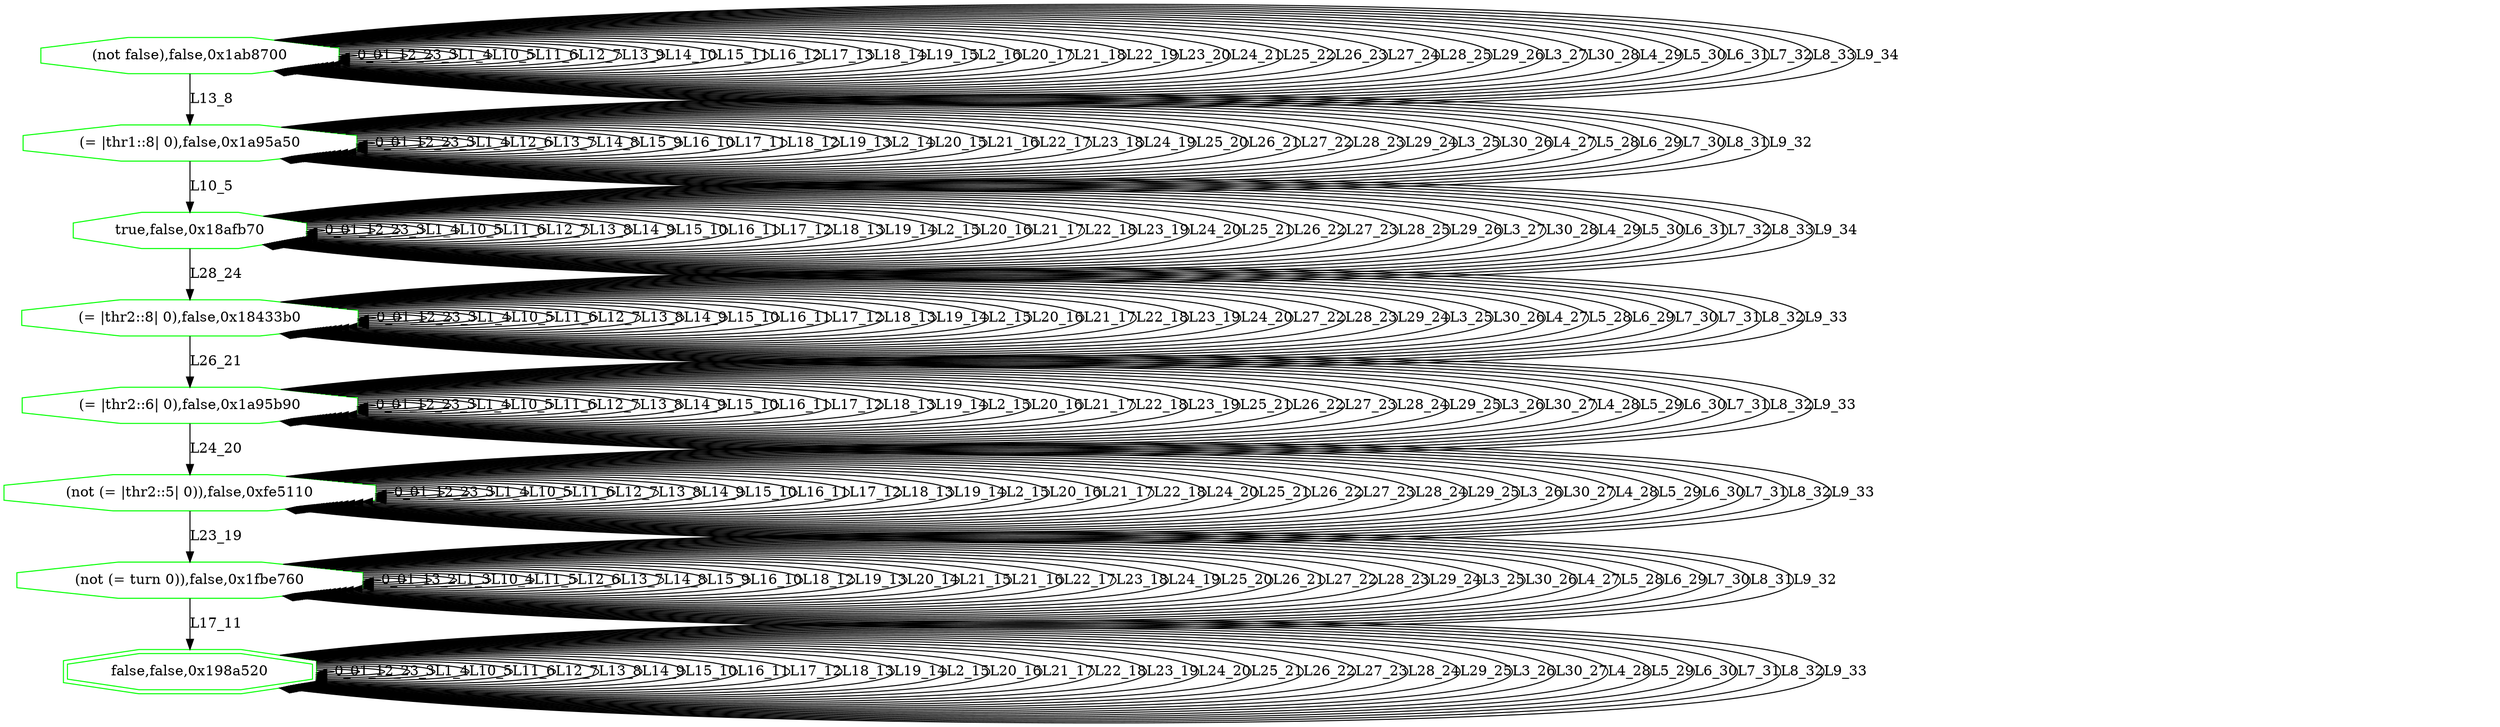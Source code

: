 digraph G {
0[label="(not false),false,0x1ab8700", color=green,shape=octagon];
1[label="(= |thr1::8| 0),false,0x1a95a50", color=green,shape=octagon];
2[label="true,false,0x18afb70", color=green,shape=octagon];
3[label="(= |thr2::8| 0),false,0x18433b0", color=green,shape=octagon];
4[label="(= |thr2::6| 0),false,0x1a95b90", color=green,shape=octagon];
5[label="(not (= |thr2::5| 0)),false,0xfe5110", color=green,shape=octagon];
6[label="(not (= turn 0)),false,0x1fbe760", color=green,shape=octagon];
7[label="false,false,0x198a520", color=green,shape=doubleoctagon];
0->0 [label="0_0"];
0->0 [label="1_1"];
0->0 [label="2_2"];
0->0 [label="3_3"];
0->0 [label="L1_4"];
0->0 [label="L10_5"];
0->0 [label="L11_6"];
0->0 [label="L12_7"];
0->1 [label="L13_8"];
0->0 [label="L13_9"];
0->0 [label="L14_10"];
0->0 [label="L15_11"];
0->0 [label="L16_12"];
0->0 [label="L17_13"];
0->0 [label="L18_14"];
0->0 [label="L19_15"];
0->0 [label="L2_16"];
0->0 [label="L20_17"];
0->0 [label="L21_18"];
0->0 [label="L22_19"];
0->0 [label="L23_20"];
0->0 [label="L24_21"];
0->0 [label="L25_22"];
0->0 [label="L26_23"];
0->0 [label="L27_24"];
0->0 [label="L28_25"];
0->0 [label="L29_26"];
0->0 [label="L3_27"];
0->0 [label="L30_28"];
0->0 [label="L4_29"];
0->0 [label="L5_30"];
0->0 [label="L6_31"];
0->0 [label="L7_32"];
0->0 [label="L8_33"];
0->0 [label="L9_34"];
1->1 [label="0_0"];
1->1 [label="1_1"];
1->1 [label="2_2"];
1->1 [label="3_3"];
1->1 [label="L1_4"];
1->2 [label="L10_5"];
1->1 [label="L12_6"];
1->1 [label="L13_7"];
1->1 [label="L14_8"];
1->1 [label="L15_9"];
1->1 [label="L16_10"];
1->1 [label="L17_11"];
1->1 [label="L18_12"];
1->1 [label="L19_13"];
1->1 [label="L2_14"];
1->1 [label="L20_15"];
1->1 [label="L21_16"];
1->1 [label="L22_17"];
1->1 [label="L23_18"];
1->1 [label="L24_19"];
1->1 [label="L25_20"];
1->1 [label="L26_21"];
1->1 [label="L27_22"];
1->1 [label="L28_23"];
1->1 [label="L29_24"];
1->1 [label="L3_25"];
1->1 [label="L30_26"];
1->1 [label="L4_27"];
1->1 [label="L5_28"];
1->1 [label="L6_29"];
1->1 [label="L7_30"];
1->1 [label="L8_31"];
1->1 [label="L9_32"];
2->2 [label="0_0"];
2->2 [label="1_1"];
2->2 [label="2_2"];
2->2 [label="3_3"];
2->2 [label="L1_4"];
2->2 [label="L10_5"];
2->2 [label="L11_6"];
2->2 [label="L12_7"];
2->2 [label="L13_8"];
2->2 [label="L14_9"];
2->2 [label="L15_10"];
2->2 [label="L16_11"];
2->2 [label="L17_12"];
2->2 [label="L18_13"];
2->2 [label="L19_14"];
2->2 [label="L2_15"];
2->2 [label="L20_16"];
2->2 [label="L21_17"];
2->2 [label="L22_18"];
2->2 [label="L23_19"];
2->2 [label="L24_20"];
2->2 [label="L25_21"];
2->2 [label="L26_22"];
2->2 [label="L27_23"];
2->3 [label="L28_24"];
2->2 [label="L28_25"];
2->2 [label="L29_26"];
2->2 [label="L3_27"];
2->2 [label="L30_28"];
2->2 [label="L4_29"];
2->2 [label="L5_30"];
2->2 [label="L6_31"];
2->2 [label="L7_32"];
2->2 [label="L8_33"];
2->2 [label="L9_34"];
3->3 [label="0_0"];
3->3 [label="1_1"];
3->3 [label="2_2"];
3->3 [label="3_3"];
3->3 [label="L1_4"];
3->3 [label="L10_5"];
3->3 [label="L11_6"];
3->3 [label="L12_7"];
3->3 [label="L13_8"];
3->3 [label="L14_9"];
3->3 [label="L15_10"];
3->3 [label="L16_11"];
3->3 [label="L17_12"];
3->3 [label="L18_13"];
3->3 [label="L19_14"];
3->3 [label="L2_15"];
3->3 [label="L20_16"];
3->3 [label="L21_17"];
3->3 [label="L22_18"];
3->3 [label="L23_19"];
3->3 [label="L24_20"];
3->4 [label="L26_21"];
3->3 [label="L27_22"];
3->3 [label="L28_23"];
3->3 [label="L29_24"];
3->3 [label="L3_25"];
3->3 [label="L30_26"];
3->3 [label="L4_27"];
3->3 [label="L5_28"];
3->3 [label="L6_29"];
3->3 [label="L7_30"];
3->3 [label="L7_31"];
3->3 [label="L8_32"];
3->3 [label="L9_33"];
4->4 [label="0_0"];
4->4 [label="1_1"];
4->4 [label="2_2"];
4->4 [label="3_3"];
4->4 [label="L1_4"];
4->4 [label="L10_5"];
4->4 [label="L11_6"];
4->4 [label="L12_7"];
4->4 [label="L13_8"];
4->4 [label="L14_9"];
4->4 [label="L15_10"];
4->4 [label="L16_11"];
4->4 [label="L17_12"];
4->4 [label="L18_13"];
4->4 [label="L19_14"];
4->4 [label="L2_15"];
4->4 [label="L20_16"];
4->4 [label="L21_17"];
4->4 [label="L22_18"];
4->4 [label="L23_19"];
4->5 [label="L24_20"];
4->4 [label="L25_21"];
4->4 [label="L26_22"];
4->4 [label="L27_23"];
4->4 [label="L28_24"];
4->4 [label="L29_25"];
4->4 [label="L3_26"];
4->4 [label="L30_27"];
4->4 [label="L4_28"];
4->4 [label="L5_29"];
4->4 [label="L6_30"];
4->4 [label="L7_31"];
4->4 [label="L8_32"];
4->4 [label="L9_33"];
5->5 [label="0_0"];
5->5 [label="1_1"];
5->5 [label="2_2"];
5->5 [label="3_3"];
5->5 [label="L1_4"];
5->5 [label="L10_5"];
5->5 [label="L11_6"];
5->5 [label="L12_7"];
5->5 [label="L13_8"];
5->5 [label="L14_9"];
5->5 [label="L15_10"];
5->5 [label="L16_11"];
5->5 [label="L17_12"];
5->5 [label="L18_13"];
5->5 [label="L19_14"];
5->5 [label="L2_15"];
5->5 [label="L20_16"];
5->5 [label="L21_17"];
5->5 [label="L22_18"];
5->6 [label="L23_19"];
5->5 [label="L24_20"];
5->5 [label="L25_21"];
5->5 [label="L26_22"];
5->5 [label="L27_23"];
5->5 [label="L28_24"];
5->5 [label="L29_25"];
5->5 [label="L3_26"];
5->5 [label="L30_27"];
5->5 [label="L4_28"];
5->5 [label="L5_29"];
5->5 [label="L6_30"];
5->5 [label="L7_31"];
5->5 [label="L8_32"];
5->5 [label="L9_33"];
6->6 [label="0_0"];
6->6 [label="1_1"];
6->6 [label="3_2"];
6->6 [label="L1_3"];
6->6 [label="L10_4"];
6->6 [label="L11_5"];
6->6 [label="L12_6"];
6->6 [label="L13_7"];
6->6 [label="L14_8"];
6->6 [label="L15_9"];
6->6 [label="L16_10"];
6->7 [label="L17_11"];
6->6 [label="L18_12"];
6->6 [label="L19_13"];
6->6 [label="L20_14"];
6->6 [label="L21_15"];
6->6 [label="L21_16"];
6->6 [label="L22_17"];
6->6 [label="L23_18"];
6->6 [label="L24_19"];
6->6 [label="L25_20"];
6->6 [label="L26_21"];
6->6 [label="L27_22"];
6->6 [label="L28_23"];
6->6 [label="L29_24"];
6->6 [label="L3_25"];
6->6 [label="L30_26"];
6->6 [label="L4_27"];
6->6 [label="L5_28"];
6->6 [label="L6_29"];
6->6 [label="L7_30"];
6->6 [label="L8_31"];
6->6 [label="L9_32"];
7->7 [label="0_0"];
7->7 [label="1_1"];
7->7 [label="2_2"];
7->7 [label="3_3"];
7->7 [label="L1_4"];
7->7 [label="L10_5"];
7->7 [label="L11_6"];
7->7 [label="L12_7"];
7->7 [label="L13_8"];
7->7 [label="L14_9"];
7->7 [label="L15_10"];
7->7 [label="L16_11"];
7->7 [label="L17_12"];
7->7 [label="L18_13"];
7->7 [label="L19_14"];
7->7 [label="L2_15"];
7->7 [label="L20_16"];
7->7 [label="L21_17"];
7->7 [label="L22_18"];
7->7 [label="L23_19"];
7->7 [label="L24_20"];
7->7 [label="L25_21"];
7->7 [label="L26_22"];
7->7 [label="L27_23"];
7->7 [label="L28_24"];
7->7 [label="L29_25"];
7->7 [label="L3_26"];
7->7 [label="L30_27"];
7->7 [label="L4_28"];
7->7 [label="L5_29"];
7->7 [label="L6_30"];
7->7 [label="L7_31"];
7->7 [label="L8_32"];
7->7 [label="L9_33"];
}
